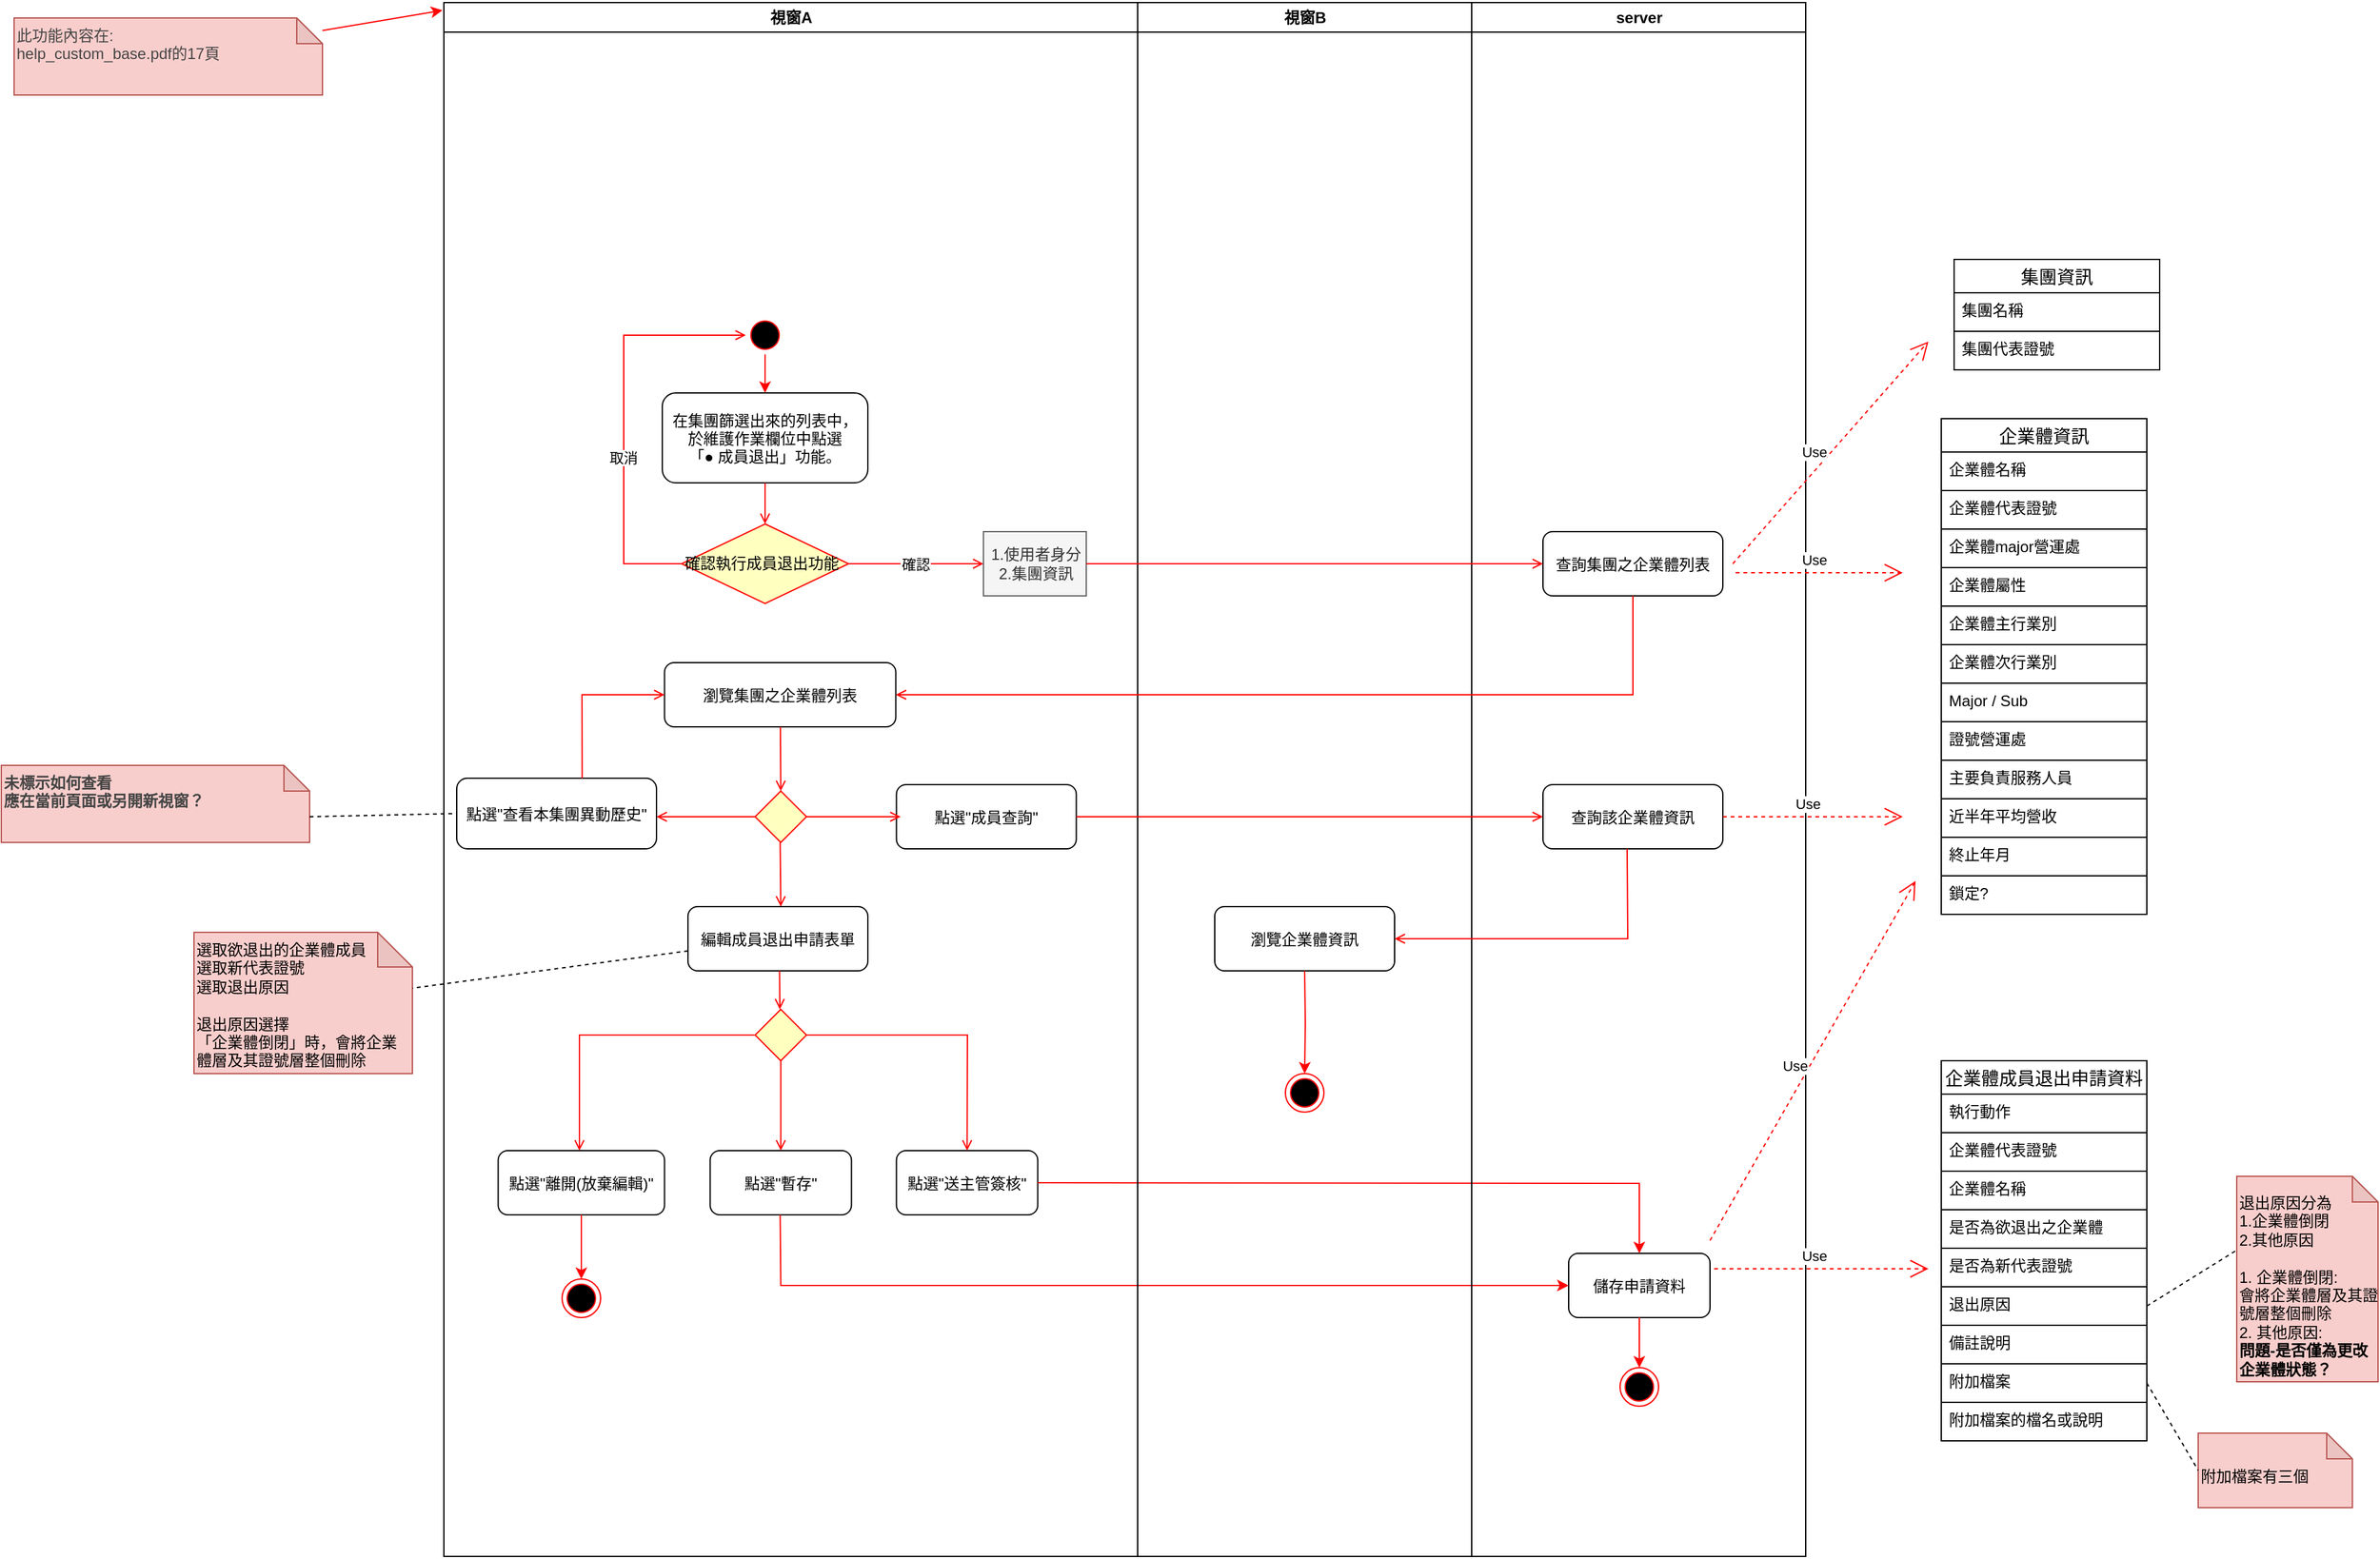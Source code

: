 <mxfile version="14.4.2" type="github">
  <diagram name="企業體合併" id="e7e014a7-5840-1c2e-5031-d8a46d1fe8dd">
    <mxGraphModel dx="1483" dy="703" grid="1" gridSize="10" guides="1" tooltips="1" connect="1" arrows="1" fold="1" page="1" pageScale="1" pageWidth="1169" pageHeight="826" background="#ffffff" math="0" shadow="0">
      <root>
        <mxCell id="0" />
        <mxCell id="1" parent="0" />
        <mxCell id="CQEOolWpLD_dXYsg3oh--159" value="視窗A" style="swimlane;whiteSpace=wrap" vertex="1" parent="1">
          <mxGeometry x="814.5" y="250" width="540" height="1210" as="geometry" />
        </mxCell>
        <mxCell id="CQEOolWpLD_dXYsg3oh--160" value="" style="ellipse;shape=startState;fillColor=#000000;strokeColor=#ff0000;" vertex="1" parent="CQEOolWpLD_dXYsg3oh--159">
          <mxGeometry x="235" y="244" width="30" height="30" as="geometry" />
        </mxCell>
        <mxCell id="CQEOolWpLD_dXYsg3oh--161" value="在集團篩選出來的列表中，&#xa;於維護作業欄位中點選&#xa;「● 成員退出」功能。" style="rounded=1;" vertex="1" parent="CQEOolWpLD_dXYsg3oh--159">
          <mxGeometry x="170" y="304" width="160" height="70" as="geometry" />
        </mxCell>
        <mxCell id="CQEOolWpLD_dXYsg3oh--162" value="" style="endArrow=open;strokeColor=#FF0000;endFill=1;rounded=0;entryX=0.5;entryY=0;entryDx=0;entryDy=0;" edge="1" parent="CQEOolWpLD_dXYsg3oh--159" source="CQEOolWpLD_dXYsg3oh--161" target="CQEOolWpLD_dXYsg3oh--182">
          <mxGeometry relative="1" as="geometry">
            <mxPoint x="220" y="412" as="targetPoint" />
            <Array as="points" />
          </mxGeometry>
        </mxCell>
        <mxCell id="CQEOolWpLD_dXYsg3oh--163" style="edgeStyle=none;rounded=0;orthogonalLoop=1;jettySize=auto;html=1;exitX=0.5;exitY=1;exitDx=0;exitDy=0;entryX=0.5;entryY=0;entryDx=0;entryDy=0;endArrow=classic;endFill=1;strokeColor=#FF0000;" edge="1" parent="CQEOolWpLD_dXYsg3oh--159" source="CQEOolWpLD_dXYsg3oh--160" target="CQEOolWpLD_dXYsg3oh--161">
          <mxGeometry relative="1" as="geometry">
            <mxPoint x="250" y="376" as="sourcePoint" />
          </mxGeometry>
        </mxCell>
        <mxCell id="CQEOolWpLD_dXYsg3oh--164" value="" style="rhombus;whiteSpace=wrap;html=1;fillColor=#ffffc0;strokeColor=#ff0000;rounded=0;align=left;" vertex="1" parent="CQEOolWpLD_dXYsg3oh--159">
          <mxGeometry x="242.25" y="614" width="40" height="40" as="geometry" />
        </mxCell>
        <mxCell id="CQEOolWpLD_dXYsg3oh--165" value="點選&quot;查看本集團異動歷史&quot;" style="rounded=1;" vertex="1" parent="CQEOolWpLD_dXYsg3oh--159">
          <mxGeometry x="10" y="604" width="155.5" height="55" as="geometry" />
        </mxCell>
        <mxCell id="CQEOolWpLD_dXYsg3oh--166" value="確認" style="endArrow=open;strokeColor=#FF0000;endFill=1;rounded=0;exitX=1;exitY=0.5;exitDx=0;exitDy=0;" edge="1" parent="CQEOolWpLD_dXYsg3oh--159" source="CQEOolWpLD_dXYsg3oh--182">
          <mxGeometry relative="1" as="geometry">
            <mxPoint x="320" y="437" as="sourcePoint" />
            <mxPoint x="420" y="437" as="targetPoint" />
            <Array as="points" />
          </mxGeometry>
        </mxCell>
        <mxCell id="CQEOolWpLD_dXYsg3oh--167" value="1.使用者身分&lt;br&gt;2.集團資訊" style="html=1;rounded=0;align=center;fillColor=#f5f5f5;strokeColor=#666666;fontColor=#333333;" vertex="1" parent="CQEOolWpLD_dXYsg3oh--159">
          <mxGeometry x="420" y="412" width="80" height="50" as="geometry" />
        </mxCell>
        <mxCell id="CQEOolWpLD_dXYsg3oh--168" value="瀏覽集團之企業體列表" style="rounded=1;" vertex="1" parent="CQEOolWpLD_dXYsg3oh--159">
          <mxGeometry x="171.75" y="514" width="180" height="50" as="geometry" />
        </mxCell>
        <mxCell id="CQEOolWpLD_dXYsg3oh--169" value="" style="endArrow=open;strokeColor=#FF0000;endFill=1;rounded=0;entryX=0.5;entryY=0;entryDx=0;entryDy=0;" edge="1" parent="CQEOolWpLD_dXYsg3oh--159" source="CQEOolWpLD_dXYsg3oh--168" target="CQEOolWpLD_dXYsg3oh--164">
          <mxGeometry relative="1" as="geometry">
            <mxPoint x="270.5" y="554" as="sourcePoint" />
            <mxPoint x="350" y="564" as="targetPoint" />
            <Array as="points" />
          </mxGeometry>
        </mxCell>
        <mxCell id="CQEOolWpLD_dXYsg3oh--170" value="" style="endArrow=open;strokeColor=#FF0000;endFill=1;rounded=0;exitX=0;exitY=0.5;exitDx=0;exitDy=0;" edge="1" parent="CQEOolWpLD_dXYsg3oh--159" source="CQEOolWpLD_dXYsg3oh--164">
          <mxGeometry relative="1" as="geometry">
            <mxPoint x="290" y="724" as="sourcePoint" />
            <mxPoint x="165.5" y="634" as="targetPoint" />
            <Array as="points" />
          </mxGeometry>
        </mxCell>
        <mxCell id="CQEOolWpLD_dXYsg3oh--171" value="" style="endArrow=open;strokeColor=#FF0000;endFill=1;rounded=0;exitX=0.628;exitY=0;exitDx=0;exitDy=0;entryX=0;entryY=0.5;entryDx=0;entryDy=0;exitPerimeter=0;" edge="1" parent="CQEOolWpLD_dXYsg3oh--159" source="CQEOolWpLD_dXYsg3oh--165" target="CQEOolWpLD_dXYsg3oh--168">
          <mxGeometry relative="1" as="geometry">
            <mxPoint x="80" y="734" as="sourcePoint" />
            <mxPoint x="90" y="514" as="targetPoint" />
            <Array as="points">
              <mxPoint x="107.5" y="539" />
            </Array>
          </mxGeometry>
        </mxCell>
        <mxCell id="CQEOolWpLD_dXYsg3oh--172" value="點選&quot;離開(放棄編輯)&quot;" style="rounded=1;" vertex="1" parent="CQEOolWpLD_dXYsg3oh--159">
          <mxGeometry x="42.25" y="894" width="129.5" height="50" as="geometry" />
        </mxCell>
        <mxCell id="CQEOolWpLD_dXYsg3oh--173" value="點選&quot;送主管簽核&quot;" style="rounded=1;" vertex="1" parent="CQEOolWpLD_dXYsg3oh--159">
          <mxGeometry x="352.25" y="894" width="110" height="50" as="geometry" />
        </mxCell>
        <mxCell id="CQEOolWpLD_dXYsg3oh--174" value="點選&quot;暫存&quot;" style="rounded=1;" vertex="1" parent="CQEOolWpLD_dXYsg3oh--159">
          <mxGeometry x="207.25" y="894" width="110" height="50" as="geometry" />
        </mxCell>
        <mxCell id="CQEOolWpLD_dXYsg3oh--175" value="" style="ellipse;html=1;shape=endState;fillColor=#000000;strokeColor=#ff0000;align=center;" vertex="1" parent="CQEOolWpLD_dXYsg3oh--159">
          <mxGeometry x="92" y="994" width="30" height="30" as="geometry" />
        </mxCell>
        <mxCell id="CQEOolWpLD_dXYsg3oh--176" style="edgeStyle=orthogonalEdgeStyle;rounded=0;orthogonalLoop=1;jettySize=auto;html=1;exitX=0.5;exitY=1;exitDx=0;exitDy=0;endArrow=classic;endFill=1;strokeColor=#FF0000;" edge="1" parent="CQEOolWpLD_dXYsg3oh--159" source="CQEOolWpLD_dXYsg3oh--172" target="CQEOolWpLD_dXYsg3oh--175">
          <mxGeometry relative="1" as="geometry" />
        </mxCell>
        <mxCell id="CQEOolWpLD_dXYsg3oh--177" value="儲存申請資料" style="rounded=1;" vertex="1" parent="CQEOolWpLD_dXYsg3oh--159">
          <mxGeometry x="875.5" y="974" width="110" height="50" as="geometry" />
        </mxCell>
        <mxCell id="CQEOolWpLD_dXYsg3oh--178" value="" style="ellipse;html=1;shape=endState;fillColor=#000000;strokeColor=#ff0000;align=center;" vertex="1" parent="CQEOolWpLD_dXYsg3oh--159">
          <mxGeometry x="915.5" y="1063" width="30" height="30" as="geometry" />
        </mxCell>
        <mxCell id="CQEOolWpLD_dXYsg3oh--179" style="edgeStyle=none;rounded=0;orthogonalLoop=1;jettySize=auto;html=1;exitX=0.5;exitY=1;exitDx=0;exitDy=0;endArrow=classic;endFill=1;strokeColor=#FF0000;" edge="1" parent="CQEOolWpLD_dXYsg3oh--159" source="CQEOolWpLD_dXYsg3oh--177" target="CQEOolWpLD_dXYsg3oh--178">
          <mxGeometry relative="1" as="geometry" />
        </mxCell>
        <mxCell id="CQEOolWpLD_dXYsg3oh--180" style="edgeStyle=none;rounded=0;orthogonalLoop=1;jettySize=auto;html=1;exitX=0.5;exitY=1;exitDx=0;exitDy=0;endArrow=classic;endFill=1;strokeColor=#FF0000;entryX=0;entryY=0.5;entryDx=0;entryDy=0;" edge="1" parent="CQEOolWpLD_dXYsg3oh--159" target="CQEOolWpLD_dXYsg3oh--177">
          <mxGeometry relative="1" as="geometry">
            <mxPoint x="261.75" y="944" as="sourcePoint" />
            <mxPoint x="262.25" y="1134" as="targetPoint" />
            <Array as="points">
              <mxPoint x="262.25" y="999" />
            </Array>
          </mxGeometry>
        </mxCell>
        <mxCell id="CQEOolWpLD_dXYsg3oh--181" style="edgeStyle=orthogonalEdgeStyle;rounded=0;orthogonalLoop=1;jettySize=auto;html=1;exitX=1;exitY=0.5;exitDx=0;exitDy=0;entryX=0.5;entryY=0;entryDx=0;entryDy=0;endArrow=classic;endFill=1;strokeColor=#FF0000;" edge="1" parent="CQEOolWpLD_dXYsg3oh--159" target="CQEOolWpLD_dXYsg3oh--177">
          <mxGeometry relative="1" as="geometry">
            <mxPoint x="462.25" y="919" as="sourcePoint" />
            <mxPoint x="691.75" y="944" as="targetPoint" />
          </mxGeometry>
        </mxCell>
        <mxCell id="CQEOolWpLD_dXYsg3oh--182" value="確認執行成員退出功能" style="rhombus;whiteSpace=wrap;html=1;fillColor=#ffffc0;strokeColor=#ff0000;rounded=0;align=left;" vertex="1" parent="CQEOolWpLD_dXYsg3oh--159">
          <mxGeometry x="185" y="406" width="130" height="62" as="geometry" />
        </mxCell>
        <mxCell id="CQEOolWpLD_dXYsg3oh--183" value="取消" style="endArrow=open;strokeColor=#FF0000;endFill=1;rounded=0;exitX=0;exitY=0.5;exitDx=0;exitDy=0;entryX=0;entryY=0.5;entryDx=0;entryDy=0;" edge="1" parent="CQEOolWpLD_dXYsg3oh--159" source="CQEOolWpLD_dXYsg3oh--182" target="CQEOolWpLD_dXYsg3oh--160">
          <mxGeometry x="-0.195" relative="1" as="geometry">
            <mxPoint x="140" y="437" as="sourcePoint" />
            <mxPoint x="140" y="314" as="targetPoint" />
            <Array as="points">
              <mxPoint x="140" y="437" />
              <mxPoint x="140" y="259" />
            </Array>
            <mxPoint as="offset" />
          </mxGeometry>
        </mxCell>
        <mxCell id="CQEOolWpLD_dXYsg3oh--184" value="點選&quot;成員查詢&quot;" style="rounded=1;" vertex="1" parent="CQEOolWpLD_dXYsg3oh--159">
          <mxGeometry x="352.25" y="609" width="140" height="50" as="geometry" />
        </mxCell>
        <mxCell id="CQEOolWpLD_dXYsg3oh--185" value="" style="endArrow=open;strokeColor=#FF0000;endFill=1;rounded=0;exitX=1;exitY=0.5;exitDx=0;exitDy=0;" edge="1" parent="CQEOolWpLD_dXYsg3oh--159" source="CQEOolWpLD_dXYsg3oh--164">
          <mxGeometry relative="1" as="geometry">
            <mxPoint x="260" y="644" as="sourcePoint" />
            <mxPoint x="355.5" y="634" as="targetPoint" />
            <Array as="points" />
          </mxGeometry>
        </mxCell>
        <mxCell id="CQEOolWpLD_dXYsg3oh--186" value="" style="endArrow=open;strokeColor=#FF0000;endFill=1;rounded=0;entryX=0.5;entryY=0;entryDx=0;entryDy=0;" edge="1" parent="CQEOolWpLD_dXYsg3oh--159" source="CQEOolWpLD_dXYsg3oh--260" target="CQEOolWpLD_dXYsg3oh--174">
          <mxGeometry relative="1" as="geometry">
            <mxPoint x="260.5" y="824" as="sourcePoint" />
            <mxPoint x="256.79" y="824" as="targetPoint" />
            <Array as="points" />
          </mxGeometry>
        </mxCell>
        <mxCell id="CQEOolWpLD_dXYsg3oh--187" value="" style="endArrow=open;strokeColor=#FF0000;endFill=1;rounded=0;entryX=0.5;entryY=0;entryDx=0;entryDy=0;" edge="1" parent="CQEOolWpLD_dXYsg3oh--159" target="CQEOolWpLD_dXYsg3oh--173">
          <mxGeometry relative="1" as="geometry">
            <mxPoint x="281.75" y="804" as="sourcePoint" />
            <mxPoint x="115.5" y="904.0" as="targetPoint" />
            <Array as="points">
              <mxPoint x="407.5" y="804" />
            </Array>
          </mxGeometry>
        </mxCell>
        <mxCell id="CQEOolWpLD_dXYsg3oh--260" value="" style="rhombus;whiteSpace=wrap;html=1;fillColor=#ffffc0;strokeColor=#ff0000;rounded=0;align=left;" vertex="1" parent="CQEOolWpLD_dXYsg3oh--159">
          <mxGeometry x="242.25" y="784" width="40" height="40" as="geometry" />
        </mxCell>
        <mxCell id="CQEOolWpLD_dXYsg3oh--261" value="" style="endArrow=open;strokeColor=#FF0000;endFill=1;rounded=0;exitX=1;exitY=0.5;exitDx=0;exitDy=0;" edge="1" parent="CQEOolWpLD_dXYsg3oh--159">
          <mxGeometry relative="1" as="geometry">
            <mxPoint x="261.75" y="654" as="sourcePoint" />
            <mxPoint x="262.25" y="704" as="targetPoint" />
            <Array as="points" />
          </mxGeometry>
        </mxCell>
        <mxCell id="CQEOolWpLD_dXYsg3oh--262" value="編輯成員退出申請表單" style="rounded=1;" vertex="1" parent="CQEOolWpLD_dXYsg3oh--159">
          <mxGeometry x="190" y="704" width="140" height="50" as="geometry" />
        </mxCell>
        <mxCell id="CQEOolWpLD_dXYsg3oh--263" value="" style="endArrow=open;strokeColor=#FF0000;endFill=1;rounded=0;exitX=1;exitY=0.5;exitDx=0;exitDy=0;" edge="1" parent="CQEOolWpLD_dXYsg3oh--159">
          <mxGeometry relative="1" as="geometry">
            <mxPoint x="261.25" y="754" as="sourcePoint" />
            <mxPoint x="261.5" y="784" as="targetPoint" />
            <Array as="points" />
          </mxGeometry>
        </mxCell>
        <mxCell id="CQEOolWpLD_dXYsg3oh--188" value="視窗B" style="swimlane;whiteSpace=wrap" vertex="1" parent="1">
          <mxGeometry x="1354.5" y="250" width="260" height="1210" as="geometry">
            <mxRectangle x="1094.5" y="180" width="70" height="23" as="alternateBounds" />
          </mxGeometry>
        </mxCell>
        <mxCell id="CQEOolWpLD_dXYsg3oh--189" value="瀏覽企業體資訊" style="rounded=1;" vertex="1" parent="CQEOolWpLD_dXYsg3oh--188">
          <mxGeometry x="60" y="704" width="140" height="50" as="geometry" />
        </mxCell>
        <mxCell id="CQEOolWpLD_dXYsg3oh--190" value="" style="ellipse;html=1;shape=endState;fillColor=#000000;strokeColor=#ff0000;align=center;" vertex="1" parent="CQEOolWpLD_dXYsg3oh--188">
          <mxGeometry x="115" y="834" width="30" height="30" as="geometry" />
        </mxCell>
        <mxCell id="CQEOolWpLD_dXYsg3oh--191" style="edgeStyle=orthogonalEdgeStyle;rounded=0;orthogonalLoop=1;jettySize=auto;html=1;exitX=0.5;exitY=1;exitDx=0;exitDy=0;endArrow=classic;endFill=1;strokeColor=#FF0000;" edge="1" parent="CQEOolWpLD_dXYsg3oh--188" target="CQEOolWpLD_dXYsg3oh--190">
          <mxGeometry relative="1" as="geometry">
            <mxPoint x="130.0" y="754.0" as="sourcePoint" />
          </mxGeometry>
        </mxCell>
        <mxCell id="CQEOolWpLD_dXYsg3oh--192" value="&lt;font&gt;附加檔案有三個&lt;br&gt;&lt;/font&gt;&lt;div&gt;&lt;br&gt;&lt;/div&gt;" style="shape=note;whiteSpace=wrap;html=1;backgroundOutline=1;darkOpacity=0.05;rounded=1;size=20;fillColor=#f8cecc;strokeColor=#b85450;align=left;verticalAlign=bottom;" vertex="1" parent="1">
          <mxGeometry x="2180" y="1364" width="120" height="58" as="geometry" />
        </mxCell>
        <mxCell id="CQEOolWpLD_dXYsg3oh--215" style="rounded=0;orthogonalLoop=1;jettySize=auto;html=1;entryX=-0.002;entryY=0.005;entryDx=0;entryDy=0;entryPerimeter=0;strokeColor=#FF0000;" edge="1" parent="1" source="CQEOolWpLD_dXYsg3oh--216" target="CQEOolWpLD_dXYsg3oh--159">
          <mxGeometry relative="1" as="geometry" />
        </mxCell>
        <mxCell id="CQEOolWpLD_dXYsg3oh--216" value="&lt;font style=&quot;font-size: 12px&quot;&gt;&lt;span style=&quot;color: rgb(68 , 68 , 68)&quot;&gt;此功能內容在:&lt;br&gt;help_custom_base.pdf的17頁&lt;br&gt;&lt;/span&gt;&lt;/font&gt;" style="shape=note;whiteSpace=wrap;html=1;backgroundOutline=1;darkOpacity=0.05;rounded=1;size=20;fillColor=#f8cecc;strokeColor=#b85450;align=left;verticalAlign=top;" vertex="1" parent="1">
          <mxGeometry x="480" y="262" width="240" height="60" as="geometry" />
        </mxCell>
        <mxCell id="CQEOolWpLD_dXYsg3oh--217" value="企業體成員退出申請資料" style="swimlane;fontStyle=0;childLayout=stackLayout;horizontal=1;startSize=26;horizontalStack=0;resizeParent=1;resizeParentMax=0;resizeLast=0;collapsible=1;marginBottom=0;align=center;fontSize=14;" vertex="1" parent="1">
          <mxGeometry x="1980" y="1074" width="160" height="296" as="geometry">
            <mxRectangle x="1250" y="1624" width="160" height="26" as="alternateBounds" />
          </mxGeometry>
        </mxCell>
        <mxCell id="CQEOolWpLD_dXYsg3oh--218" value="執行動作" style="text;spacingLeft=4;spacingRight=4;overflow=hidden;rotatable=0;points=[[0,0.5],[1,0.5]];portConstraint=eastwest;fontSize=12;strokeColor=#000000;" vertex="1" parent="CQEOolWpLD_dXYsg3oh--217">
          <mxGeometry y="26" width="160" height="30" as="geometry" />
        </mxCell>
        <mxCell id="CQEOolWpLD_dXYsg3oh--219" value="企業體代表證號" style="text;spacingLeft=4;spacingRight=4;overflow=hidden;rotatable=0;points=[[0,0.5],[1,0.5]];portConstraint=eastwest;fontSize=12;strokeColor=#000000;" vertex="1" parent="CQEOolWpLD_dXYsg3oh--217">
          <mxGeometry y="56" width="160" height="30" as="geometry" />
        </mxCell>
        <mxCell id="CQEOolWpLD_dXYsg3oh--220" value="企業體名稱" style="text;fillColor=none;spacingLeft=4;spacingRight=4;overflow=hidden;rotatable=0;points=[[0,0.5],[1,0.5]];portConstraint=eastwest;fontSize=12;strokeColor=#000000;" vertex="1" parent="CQEOolWpLD_dXYsg3oh--217">
          <mxGeometry y="86" width="160" height="30" as="geometry" />
        </mxCell>
        <mxCell id="CQEOolWpLD_dXYsg3oh--221" value="是否為欲退出之企業體" style="text;spacingLeft=4;spacingRight=4;overflow=hidden;rotatable=0;points=[[0,0.5],[1,0.5]];portConstraint=eastwest;fontSize=12;strokeColor=#000000;" vertex="1" parent="CQEOolWpLD_dXYsg3oh--217">
          <mxGeometry y="116" width="160" height="30" as="geometry" />
        </mxCell>
        <mxCell id="CQEOolWpLD_dXYsg3oh--222" value="是否為新代表證號" style="text;fillColor=none;spacingLeft=4;spacingRight=4;overflow=hidden;rotatable=0;points=[[0,0.5],[1,0.5]];portConstraint=eastwest;fontSize=12;strokeColor=#000000;" vertex="1" parent="CQEOolWpLD_dXYsg3oh--217">
          <mxGeometry y="146" width="160" height="30" as="geometry" />
        </mxCell>
        <mxCell id="CQEOolWpLD_dXYsg3oh--223" value="退出原因" style="text;fillColor=none;spacingLeft=4;spacingRight=4;overflow=hidden;rotatable=0;points=[[0,0.5],[1,0.5]];portConstraint=eastwest;fontSize=12;strokeColor=#000000;" vertex="1" parent="CQEOolWpLD_dXYsg3oh--217">
          <mxGeometry y="176" width="160" height="30" as="geometry" />
        </mxCell>
        <mxCell id="CQEOolWpLD_dXYsg3oh--224" value="備註說明" style="text;fillColor=none;spacingLeft=4;spacingRight=4;overflow=hidden;rotatable=0;points=[[0,0.5],[1,0.5]];portConstraint=eastwest;fontSize=12;strokeColor=#000000;" vertex="1" parent="CQEOolWpLD_dXYsg3oh--217">
          <mxGeometry y="206" width="160" height="30" as="geometry" />
        </mxCell>
        <mxCell id="CQEOolWpLD_dXYsg3oh--225" value="附加檔案" style="text;fillColor=none;spacingLeft=4;spacingRight=4;overflow=hidden;rotatable=0;points=[[0,0.5],[1,0.5]];portConstraint=eastwest;fontSize=12;strokeColor=#000000;" vertex="1" parent="CQEOolWpLD_dXYsg3oh--217">
          <mxGeometry y="236" width="160" height="30" as="geometry" />
        </mxCell>
        <mxCell id="CQEOolWpLD_dXYsg3oh--226" value="附加檔案的檔名或說明" style="text;fillColor=none;spacingLeft=4;spacingRight=4;overflow=hidden;rotatable=0;points=[[0,0.5],[1,0.5]];portConstraint=eastwest;fontSize=12;strokeColor=#000000;" vertex="1" parent="CQEOolWpLD_dXYsg3oh--217">
          <mxGeometry y="266" width="160" height="30" as="geometry" />
        </mxCell>
        <mxCell id="CQEOolWpLD_dXYsg3oh--227" value="server" style="swimlane;whiteSpace=wrap" vertex="1" parent="1">
          <mxGeometry x="1614.5" y="250" width="260" height="1210" as="geometry">
            <mxRectangle x="1094.5" y="180" width="70" height="23" as="alternateBounds" />
          </mxGeometry>
        </mxCell>
        <mxCell id="CQEOolWpLD_dXYsg3oh--228" value="查詢集團之企業體列表" style="rounded=1;" vertex="1" parent="CQEOolWpLD_dXYsg3oh--227">
          <mxGeometry x="55.5" y="412" width="140" height="50" as="geometry" />
        </mxCell>
        <mxCell id="CQEOolWpLD_dXYsg3oh--229" value="查詢該企業體資訊" style="rounded=1;" vertex="1" parent="CQEOolWpLD_dXYsg3oh--227">
          <mxGeometry x="55.5" y="609" width="140" height="50" as="geometry" />
        </mxCell>
        <mxCell id="CQEOolWpLD_dXYsg3oh--230" value="" style="endArrow=open;strokeColor=#FF0000;endFill=1;rounded=0;entryX=1;entryY=0.5;entryDx=0;entryDy=0;" edge="1" parent="CQEOolWpLD_dXYsg3oh--227" target="CQEOolWpLD_dXYsg3oh--189">
          <mxGeometry relative="1" as="geometry">
            <mxPoint x="121" y="659" as="sourcePoint" />
            <mxPoint x="-484.5" y="723.5" as="targetPoint" />
            <Array as="points">
              <mxPoint x="121.5" y="729" />
            </Array>
          </mxGeometry>
        </mxCell>
        <mxCell id="CQEOolWpLD_dXYsg3oh--231" value="" style="endArrow=open;strokeColor=#FF0000;endFill=1;rounded=0;entryX=0;entryY=0.5;entryDx=0;entryDy=0;exitX=1;exitY=0.5;exitDx=0;exitDy=0;" edge="1" parent="1" source="CQEOolWpLD_dXYsg3oh--167" target="CQEOolWpLD_dXYsg3oh--228">
          <mxGeometry relative="1" as="geometry">
            <mxPoint x="1320" y="687" as="sourcePoint" />
            <mxPoint x="1410" y="686" as="targetPoint" />
            <Array as="points" />
          </mxGeometry>
        </mxCell>
        <mxCell id="CQEOolWpLD_dXYsg3oh--232" value="" style="endArrow=open;strokeColor=#FF0000;endFill=1;rounded=0;entryX=1;entryY=0.5;entryDx=0;entryDy=0;" edge="1" parent="1" source="CQEOolWpLD_dXYsg3oh--228" target="CQEOolWpLD_dXYsg3oh--168">
          <mxGeometry relative="1" as="geometry">
            <mxPoint x="1480" y="714" as="sourcePoint" />
            <mxPoint x="1580" y="724" as="targetPoint" />
            <Array as="points">
              <mxPoint x="1740" y="789" />
            </Array>
          </mxGeometry>
        </mxCell>
        <mxCell id="CQEOolWpLD_dXYsg3oh--233" value="" style="endArrow=open;strokeColor=#FF0000;endFill=1;rounded=0;" edge="1" parent="1" source="CQEOolWpLD_dXYsg3oh--184" target="CQEOolWpLD_dXYsg3oh--229">
          <mxGeometry relative="1" as="geometry">
            <mxPoint x="1314.5" y="883.41" as="sourcePoint" />
            <mxPoint x="1660" y="883" as="targetPoint" />
            <Array as="points" />
          </mxGeometry>
        </mxCell>
        <mxCell id="CQEOolWpLD_dXYsg3oh--234" value="&lt;font style=&quot;font-size: 12px&quot;&gt;&lt;span style=&quot;color: rgb(68 , 68 , 68)&quot;&gt;&lt;b&gt;未標示如何查看&lt;br&gt;應在當前頁面或另開新視窗？&lt;/b&gt;&lt;br&gt;&lt;/span&gt;&lt;/font&gt;" style="shape=note;whiteSpace=wrap;html=1;backgroundOutline=1;darkOpacity=0.05;rounded=1;size=20;fillColor=#f8cecc;strokeColor=#b85450;align=left;verticalAlign=top;" vertex="1" parent="1">
          <mxGeometry x="470" y="844" width="240" height="60" as="geometry" />
        </mxCell>
        <mxCell id="CQEOolWpLD_dXYsg3oh--235" value="" style="endArrow=none;dashed=1;html=1;exitX=0;exitY=0;exitDx=240;exitDy=40;exitPerimeter=0;entryX=0;entryY=0.5;entryDx=0;entryDy=0;" edge="1" parent="1" source="CQEOolWpLD_dXYsg3oh--234" target="CQEOolWpLD_dXYsg3oh--165">
          <mxGeometry width="50" height="50" relative="1" as="geometry">
            <mxPoint x="790" y="914" as="sourcePoint" />
            <mxPoint x="840" y="864" as="targetPoint" />
          </mxGeometry>
        </mxCell>
        <mxCell id="CQEOolWpLD_dXYsg3oh--236" value="" style="endArrow=open;strokeColor=#FF0000;endFill=1;rounded=0;" edge="1" parent="1">
          <mxGeometry relative="1" as="geometry">
            <mxPoint x="1056.25" y="1054" as="sourcePoint" />
            <mxPoint x="920" y="1144" as="targetPoint" />
            <Array as="points">
              <mxPoint x="920" y="1054" />
            </Array>
          </mxGeometry>
        </mxCell>
        <mxCell id="CQEOolWpLD_dXYsg3oh--238" value="" style="endArrow=none;dashed=1;html=1;entryX=0;entryY=0.5;entryDx=0;entryDy=0;entryPerimeter=0;exitX=1;exitY=0.5;exitDx=0;exitDy=0;" edge="1" parent="1" source="CQEOolWpLD_dXYsg3oh--225" target="CQEOolWpLD_dXYsg3oh--192">
          <mxGeometry width="50" height="50" relative="1" as="geometry">
            <mxPoint x="2120" y="1379" as="sourcePoint" />
            <mxPoint x="2260" y="1364" as="targetPoint" />
            <Array as="points" />
          </mxGeometry>
        </mxCell>
        <mxCell id="CQEOolWpLD_dXYsg3oh--239" value="集團資訊" style="swimlane;fontStyle=0;childLayout=stackLayout;horizontal=1;startSize=26;horizontalStack=0;resizeParent=1;resizeParentMax=0;resizeLast=0;collapsible=1;marginBottom=0;align=center;fontSize=14;" vertex="1" parent="1">
          <mxGeometry x="1990" y="450" width="160" height="86" as="geometry" />
        </mxCell>
        <mxCell id="CQEOolWpLD_dXYsg3oh--240" value="集團名稱" style="text;fillColor=none;spacingLeft=4;spacingRight=4;overflow=hidden;rotatable=0;points=[[0,0.5],[1,0.5]];portConstraint=eastwest;fontSize=12;strokeColor=#000000;" vertex="1" parent="CQEOolWpLD_dXYsg3oh--239">
          <mxGeometry y="26" width="160" height="30" as="geometry" />
        </mxCell>
        <mxCell id="CQEOolWpLD_dXYsg3oh--241" value="集團代表證號" style="text;fillColor=none;spacingLeft=4;spacingRight=4;overflow=hidden;rotatable=0;points=[[0,0.5],[1,0.5]];portConstraint=eastwest;fontSize=12;strokeColor=#000000;" vertex="1" parent="CQEOolWpLD_dXYsg3oh--239">
          <mxGeometry y="56" width="160" height="30" as="geometry" />
        </mxCell>
        <mxCell id="CQEOolWpLD_dXYsg3oh--242" value="Use" style="endArrow=open;endSize=12;dashed=1;html=1;strokeColor=#FF0000;exitX=1;exitY=0.5;exitDx=0;exitDy=0;" edge="1" parent="1">
          <mxGeometry x="-0.066" y="10" width="160" relative="1" as="geometry">
            <mxPoint x="1817.75" y="687" as="sourcePoint" />
            <mxPoint x="1970" y="514" as="targetPoint" />
            <mxPoint as="offset" />
            <Array as="points" />
          </mxGeometry>
        </mxCell>
        <mxCell id="CQEOolWpLD_dXYsg3oh--243" value="企業體資訊" style="swimlane;fontStyle=0;childLayout=stackLayout;horizontal=1;startSize=26;horizontalStack=0;resizeParent=1;resizeParentMax=0;resizeLast=0;collapsible=1;marginBottom=0;align=center;fontSize=14;rounded=0;swimlaneFillColor=#ffffff;shadow=0;sketch=0;glass=0;labelBackgroundColor=none;labelBorderColor=none;" vertex="1" parent="1">
          <mxGeometry x="1980" y="574" width="160" height="386" as="geometry">
            <mxRectangle x="1830" y="110" width="100" height="26" as="alternateBounds" />
          </mxGeometry>
        </mxCell>
        <mxCell id="CQEOolWpLD_dXYsg3oh--244" value="企業體名稱" style="text;fillColor=none;spacingLeft=4;spacingRight=4;overflow=hidden;rotatable=0;points=[[0,0.5],[1,0.5]];portConstraint=eastwest;fontSize=12;strokeColor=#000000;" vertex="1" parent="CQEOolWpLD_dXYsg3oh--243">
          <mxGeometry y="26" width="160" height="30" as="geometry" />
        </mxCell>
        <mxCell id="CQEOolWpLD_dXYsg3oh--245" value="企業體代表證號" style="text;fillColor=none;spacingLeft=4;spacingRight=4;overflow=hidden;rotatable=0;points=[[0,0.5],[1,0.5]];portConstraint=eastwest;fontSize=12;strokeColor=#000000;" vertex="1" parent="CQEOolWpLD_dXYsg3oh--243">
          <mxGeometry y="56" width="160" height="30" as="geometry" />
        </mxCell>
        <mxCell id="CQEOolWpLD_dXYsg3oh--246" value="企業體major營運處" style="text;spacingLeft=4;spacingRight=4;overflow=hidden;rotatable=0;points=[[0,0.5],[1,0.5]];portConstraint=eastwest;fontSize=12;" vertex="1" parent="CQEOolWpLD_dXYsg3oh--243">
          <mxGeometry y="86" width="160" height="30" as="geometry" />
        </mxCell>
        <mxCell id="CQEOolWpLD_dXYsg3oh--247" value="企業體屬性" style="text;fillColor=none;spacingLeft=4;spacingRight=4;overflow=hidden;rotatable=0;points=[[0,0.5],[1,0.5]];portConstraint=eastwest;fontSize=12;strokeColor=#000000;" vertex="1" parent="CQEOolWpLD_dXYsg3oh--243">
          <mxGeometry y="116" width="160" height="30" as="geometry" />
        </mxCell>
        <mxCell id="CQEOolWpLD_dXYsg3oh--248" value="企業體主行業別" style="text;fillColor=none;spacingLeft=4;spacingRight=4;overflow=hidden;rotatable=0;points=[[0,0.5],[1,0.5]];portConstraint=eastwest;fontSize=12;strokeColor=#000000;" vertex="1" parent="CQEOolWpLD_dXYsg3oh--243">
          <mxGeometry y="146" width="160" height="30" as="geometry" />
        </mxCell>
        <mxCell id="CQEOolWpLD_dXYsg3oh--249" value="企業體次行業別" style="text;fillColor=none;spacingLeft=4;spacingRight=4;overflow=hidden;rotatable=0;points=[[0,0.5],[1,0.5]];portConstraint=eastwest;fontSize=12;strokeColor=#000000;" vertex="1" parent="CQEOolWpLD_dXYsg3oh--243">
          <mxGeometry y="176" width="160" height="30" as="geometry" />
        </mxCell>
        <mxCell id="CQEOolWpLD_dXYsg3oh--250" value="Major / Sub" style="text;spacingLeft=4;spacingRight=4;overflow=hidden;rotatable=0;points=[[0,0.5],[1,0.5]];portConstraint=eastwest;fontSize=12;" vertex="1" parent="CQEOolWpLD_dXYsg3oh--243">
          <mxGeometry y="206" width="160" height="30" as="geometry" />
        </mxCell>
        <mxCell id="CQEOolWpLD_dXYsg3oh--251" value="證號營運處" style="text;fillColor=none;spacingLeft=4;spacingRight=4;overflow=hidden;rotatable=0;points=[[0,0.5],[1,0.5]];portConstraint=eastwest;fontSize=12;strokeColor=#000000;" vertex="1" parent="CQEOolWpLD_dXYsg3oh--243">
          <mxGeometry y="236" width="160" height="30" as="geometry" />
        </mxCell>
        <mxCell id="CQEOolWpLD_dXYsg3oh--252" value="主要負責服務人員" style="text;spacingLeft=4;spacingRight=4;overflow=hidden;rotatable=0;points=[[0,0.5],[1,0.5]];portConstraint=eastwest;fontSize=12;" vertex="1" parent="CQEOolWpLD_dXYsg3oh--243">
          <mxGeometry y="266" width="160" height="30" as="geometry" />
        </mxCell>
        <mxCell id="CQEOolWpLD_dXYsg3oh--253" value="近半年平均營收" style="text;fillColor=none;spacingLeft=4;spacingRight=4;overflow=hidden;rotatable=0;points=[[0,0.5],[1,0.5]];portConstraint=eastwest;fontSize=12;strokeColor=#000000;" vertex="1" parent="CQEOolWpLD_dXYsg3oh--243">
          <mxGeometry y="296" width="160" height="30" as="geometry" />
        </mxCell>
        <mxCell id="CQEOolWpLD_dXYsg3oh--254" value="終止年月" style="text;spacingLeft=4;spacingRight=4;overflow=hidden;rotatable=0;points=[[0,0.5],[1,0.5]];portConstraint=eastwest;fontSize=12;" vertex="1" parent="CQEOolWpLD_dXYsg3oh--243">
          <mxGeometry y="326" width="160" height="30" as="geometry" />
        </mxCell>
        <mxCell id="CQEOolWpLD_dXYsg3oh--255" value="鎖定?" style="text;fillColor=none;spacingLeft=4;spacingRight=4;overflow=hidden;rotatable=0;points=[[0,0.5],[1,0.5]];portConstraint=eastwest;fontSize=12;strokeColor=#000000;" vertex="1" parent="CQEOolWpLD_dXYsg3oh--243">
          <mxGeometry y="356" width="160" height="30" as="geometry" />
        </mxCell>
        <mxCell id="CQEOolWpLD_dXYsg3oh--256" value="Use" style="endArrow=open;endSize=12;dashed=1;html=1;strokeColor=#FF0000;" edge="1" parent="1">
          <mxGeometry x="-0.066" y="10" width="160" relative="1" as="geometry">
            <mxPoint x="1820" y="694" as="sourcePoint" />
            <mxPoint x="1950" y="694" as="targetPoint" />
            <mxPoint as="offset" />
          </mxGeometry>
        </mxCell>
        <mxCell id="CQEOolWpLD_dXYsg3oh--257" value="Use" style="endArrow=open;endSize=12;dashed=1;html=1;strokeColor=#FF0000;" edge="1" parent="1">
          <mxGeometry x="-0.066" y="10" width="160" relative="1" as="geometry">
            <mxPoint x="1803.25" y="1236" as="sourcePoint" />
            <mxPoint x="1970" y="1236" as="targetPoint" />
            <mxPoint as="offset" />
          </mxGeometry>
        </mxCell>
        <mxCell id="CQEOolWpLD_dXYsg3oh--258" value="Use" style="endArrow=open;endSize=12;dashed=1;html=1;strokeColor=#FF0000;" edge="1" parent="1">
          <mxGeometry x="-0.066" y="10" width="160" relative="1" as="geometry">
            <mxPoint x="1800" y="1214" as="sourcePoint" />
            <mxPoint x="1960" y="934" as="targetPoint" />
            <mxPoint as="offset" />
          </mxGeometry>
        </mxCell>
        <mxCell id="CQEOolWpLD_dXYsg3oh--259" value="Use" style="endArrow=open;endSize=12;dashed=1;html=1;strokeColor=#FF0000;exitX=1;exitY=0.5;exitDx=0;exitDy=0;" edge="1" parent="1" source="CQEOolWpLD_dXYsg3oh--229">
          <mxGeometry x="-0.066" y="10" width="160" relative="1" as="geometry">
            <mxPoint x="1800.0" y="894" as="sourcePoint" />
            <mxPoint x="1950" y="884" as="targetPoint" />
            <mxPoint as="offset" />
          </mxGeometry>
        </mxCell>
        <mxCell id="CQEOolWpLD_dXYsg3oh--264" value="&lt;font&gt;&lt;div&gt;選取欲退出的企業體成員&lt;/div&gt;&lt;div&gt;選取新代表證號&lt;/div&gt;&lt;div&gt;選取退出原因&lt;/div&gt;&lt;div&gt;&lt;span&gt;&lt;br&gt;&lt;/span&gt;&lt;/div&gt;&lt;div&gt;&lt;span&gt;退出原因選擇&lt;/span&gt;&lt;/div&gt;&lt;div&gt;&lt;span&gt;「企業體倒閉」&lt;/span&gt;&lt;span&gt;時，會將企業體&lt;/span&gt;&lt;span&gt;層及其證號層&lt;/span&gt;&lt;span&gt;整個刪除&lt;/span&gt;&lt;/div&gt;&lt;/font&gt;" style="shape=note;whiteSpace=wrap;html=1;backgroundOutline=1;darkOpacity=0.05;rounded=1;size=27;fillColor=#f8cecc;strokeColor=#b85450;align=left;verticalAlign=top;horizontal=1;" vertex="1" parent="1">
          <mxGeometry x="620" y="974" width="170" height="110" as="geometry" />
        </mxCell>
        <mxCell id="CQEOolWpLD_dXYsg3oh--265" value="" style="endArrow=none;dashed=1;html=1;" edge="1" parent="1" source="CQEOolWpLD_dXYsg3oh--262" target="CQEOolWpLD_dXYsg3oh--264">
          <mxGeometry width="50" height="50" relative="1" as="geometry">
            <mxPoint x="480" y="1144" as="sourcePoint" />
            <mxPoint x="590" y="1120" as="targetPoint" />
            <Array as="points" />
          </mxGeometry>
        </mxCell>
        <mxCell id="CQEOolWpLD_dXYsg3oh--266" value="退出原因分為&lt;br&gt;1.企業體倒閉&lt;br&gt;2.其他原因&lt;br&gt;&lt;br&gt;1. 企業體倒閉:&lt;br&gt;會將企業體層及其證號層整個刪除&lt;br&gt;2. 其他原因:&lt;br&gt;&lt;b&gt;問題-是否僅為更改企業體狀態？&lt;/b&gt;" style="shape=note;whiteSpace=wrap;html=1;backgroundOutline=1;darkOpacity=0.05;rounded=1;size=20;fillColor=#f8cecc;strokeColor=#b85450;align=left;verticalAlign=bottom;" vertex="1" parent="1">
          <mxGeometry x="2210" y="1164" width="110" height="160" as="geometry" />
        </mxCell>
        <mxCell id="CQEOolWpLD_dXYsg3oh--267" value="" style="endArrow=none;dashed=1;html=1;entryX=0;entryY=0.5;entryDx=0;entryDy=0;entryPerimeter=0;exitX=1;exitY=0.5;exitDx=0;exitDy=0;" edge="1" parent="1" source="CQEOolWpLD_dXYsg3oh--223">
          <mxGeometry width="50" height="50" relative="1" as="geometry">
            <mxPoint x="2150" y="1221.5" as="sourcePoint" />
            <mxPoint x="2210" y="1221.5" as="targetPoint" />
            <Array as="points" />
          </mxGeometry>
        </mxCell>
      </root>
    </mxGraphModel>
  </diagram>
</mxfile>
